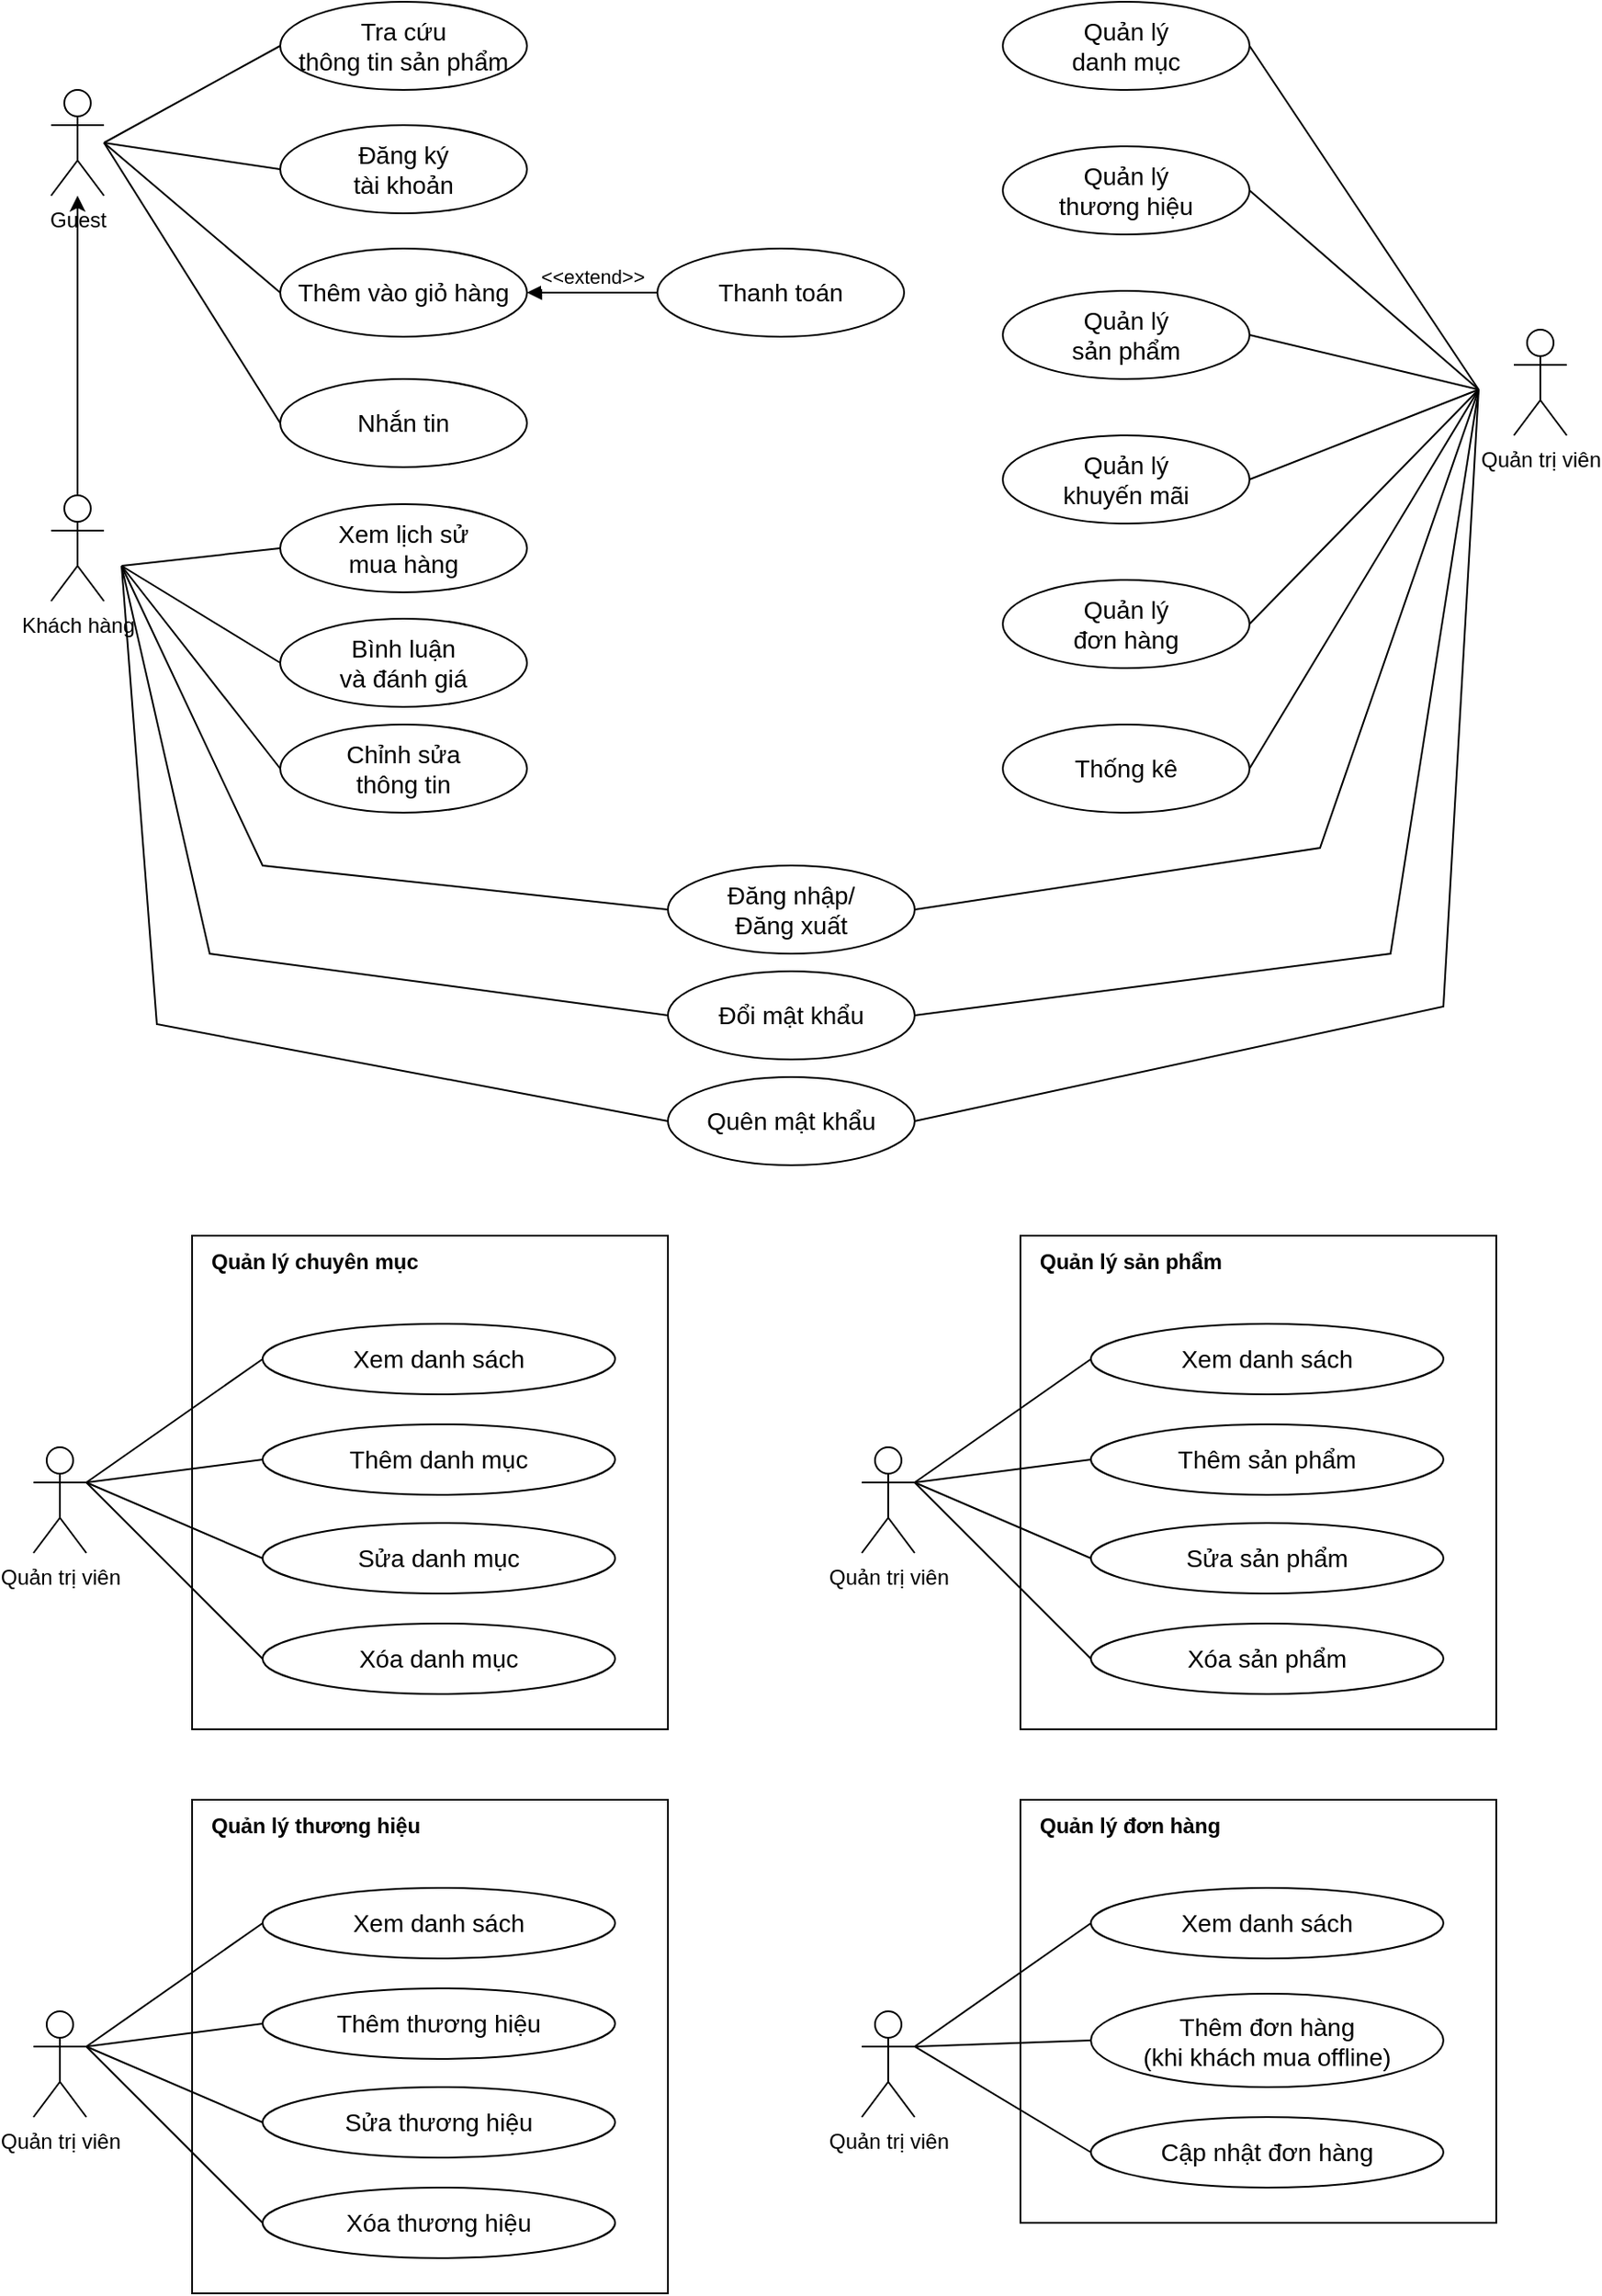 <mxfile version="15.8.4" type="device"><diagram id="f4rPFD_0CG9aFTFjuu6A" name="Page-1"><mxGraphModel dx="1737" dy="984" grid="1" gridSize="10" guides="1" tooltips="1" connect="1" arrows="1" fold="1" page="1" pageScale="1" pageWidth="827" pageHeight="1169" math="0" shadow="0"><root><mxCell id="0"/><mxCell id="1" parent="0"/><mxCell id="ZbZLmU2wUbPAI-ZM5q6f-7" value="" style="whiteSpace=wrap;html=1;" parent="1" vertex="1"><mxGeometry x="150" y="760" width="270" height="280" as="geometry"/></mxCell><mxCell id="LE-2ccaYR6yw6ydbii5_-2" value="Tra cứu&lt;br style=&quot;font-size: 14px;&quot;&gt;thông tin sản phẩm" style="ellipse;whiteSpace=wrap;html=1;fontSize=14;" parent="1" vertex="1"><mxGeometry x="200" y="60" width="140" height="50" as="geometry"/></mxCell><mxCell id="tHbScsJZbsTt0I4iJtr2-7" value="" style="rounded=0;orthogonalLoop=1;jettySize=auto;html=1;" parent="1" source="tHbScsJZbsTt0I4iJtr2-4" target="tHbScsJZbsTt0I4iJtr2-6" edge="1"><mxGeometry relative="1" as="geometry"/></mxCell><mxCell id="tHbScsJZbsTt0I4iJtr2-4" value="Khách hàng" style="shape=umlActor;verticalLabelPosition=bottom;verticalAlign=top;html=1;" parent="1" vertex="1"><mxGeometry x="70" y="340" width="30" height="60" as="geometry"/></mxCell><mxCell id="tHbScsJZbsTt0I4iJtr2-11" value="" style="rounded=0;orthogonalLoop=1;jettySize=auto;html=1;fontSize=14;entryX=0;entryY=0.5;entryDx=0;entryDy=0;endArrow=none;" parent="1" target="LE-2ccaYR6yw6ydbii5_-2" edge="1"><mxGeometry relative="1" as="geometry"><mxPoint x="135" y="140" as="targetPoint"/><mxPoint x="100" y="140" as="sourcePoint"/></mxGeometry></mxCell><mxCell id="tHbScsJZbsTt0I4iJtr2-6" value="Guest" style="shape=umlActor;verticalLabelPosition=bottom;verticalAlign=top;html=1;" parent="1" vertex="1"><mxGeometry x="70" y="110" width="30" height="60" as="geometry"/></mxCell><mxCell id="tHbScsJZbsTt0I4iJtr2-9" value="Đăng ký&lt;br&gt;tài khoản" style="ellipse;whiteSpace=wrap;html=1;fontSize=14;" parent="1" vertex="1"><mxGeometry x="200" y="130" width="140" height="50" as="geometry"/></mxCell><mxCell id="tHbScsJZbsTt0I4iJtr2-12" value="" style="rounded=0;orthogonalLoop=1;jettySize=auto;html=1;fontSize=14;entryX=0;entryY=0.5;entryDx=0;entryDy=0;endArrow=none;" parent="1" target="tHbScsJZbsTt0I4iJtr2-9" edge="1"><mxGeometry relative="1" as="geometry"><mxPoint x="100" y="140" as="sourcePoint"/><mxPoint x="230" y="165" as="targetPoint"/></mxGeometry></mxCell><mxCell id="tHbScsJZbsTt0I4iJtr2-16" value="Xem lịch sử&lt;br&gt;mua hàng" style="ellipse;whiteSpace=wrap;html=1;fontSize=14;" parent="1" vertex="1"><mxGeometry x="200" y="345" width="140" height="50" as="geometry"/></mxCell><mxCell id="tHbScsJZbsTt0I4iJtr2-17" value="Bình luận &lt;br&gt;và đánh giá" style="ellipse;whiteSpace=wrap;html=1;fontSize=14;" parent="1" vertex="1"><mxGeometry x="200" y="410" width="140" height="50" as="geometry"/></mxCell><mxCell id="tHbScsJZbsTt0I4iJtr2-18" value="Thêm vào giỏ hàng" style="ellipse;whiteSpace=wrap;html=1;fontSize=14;" parent="1" vertex="1"><mxGeometry x="200" y="200" width="140" height="50" as="geometry"/></mxCell><mxCell id="tHbScsJZbsTt0I4iJtr2-19" value="Đăng nhập/&lt;br&gt;Đăng xuất" style="ellipse;whiteSpace=wrap;html=1;fontSize=14;" parent="1" vertex="1"><mxGeometry x="420" y="550" width="140" height="50" as="geometry"/></mxCell><mxCell id="tHbScsJZbsTt0I4iJtr2-20" value="Chỉnh sửa&lt;br&gt;thông tin" style="ellipse;whiteSpace=wrap;html=1;fontSize=14;" parent="1" vertex="1"><mxGeometry x="200" y="470" width="140" height="50" as="geometry"/></mxCell><mxCell id="tHbScsJZbsTt0I4iJtr2-21" value="Đổi mật khẩu" style="ellipse;whiteSpace=wrap;html=1;fontSize=14;" parent="1" vertex="1"><mxGeometry x="420" y="610" width="140" height="50" as="geometry"/></mxCell><mxCell id="tHbScsJZbsTt0I4iJtr2-22" value="Quản trị viên" style="shape=umlActor;verticalLabelPosition=bottom;verticalAlign=top;html=1;" parent="1" vertex="1"><mxGeometry x="900" y="246" width="30" height="60" as="geometry"/></mxCell><mxCell id="tHbScsJZbsTt0I4iJtr2-23" value="" style="rounded=0;orthogonalLoop=1;jettySize=auto;html=1;fontSize=14;entryX=0;entryY=0.5;entryDx=0;entryDy=0;endArrow=none;" parent="1" target="tHbScsJZbsTt0I4iJtr2-16" edge="1"><mxGeometry relative="1" as="geometry"><mxPoint x="110" y="380" as="sourcePoint"/><mxPoint x="230" y="280" as="targetPoint"/></mxGeometry></mxCell><mxCell id="tHbScsJZbsTt0I4iJtr2-24" value="" style="rounded=0;orthogonalLoop=1;jettySize=auto;html=1;fontSize=14;entryX=0;entryY=0.5;entryDx=0;entryDy=0;endArrow=none;" parent="1" target="tHbScsJZbsTt0I4iJtr2-17" edge="1"><mxGeometry relative="1" as="geometry"><mxPoint x="110" y="380" as="sourcePoint"/><mxPoint x="210" y="335" as="targetPoint"/></mxGeometry></mxCell><mxCell id="tHbScsJZbsTt0I4iJtr2-25" value="" style="rounded=0;orthogonalLoop=1;jettySize=auto;html=1;fontSize=14;entryX=0;entryY=0.5;entryDx=0;entryDy=0;endArrow=none;" parent="1" target="tHbScsJZbsTt0I4iJtr2-18" edge="1"><mxGeometry relative="1" as="geometry"><mxPoint x="100" y="140" as="sourcePoint"/><mxPoint x="230" y="420" as="targetPoint"/></mxGeometry></mxCell><mxCell id="tHbScsJZbsTt0I4iJtr2-26" value="" style="rounded=0;orthogonalLoop=1;jettySize=auto;html=1;fontSize=14;entryX=0;entryY=0.5;entryDx=0;entryDy=0;endArrow=none;" parent="1" target="tHbScsJZbsTt0I4iJtr2-20" edge="1"><mxGeometry relative="1" as="geometry"><mxPoint x="110" y="380" as="sourcePoint"/><mxPoint x="230" y="492.5" as="targetPoint"/></mxGeometry></mxCell><mxCell id="tHbScsJZbsTt0I4iJtr2-27" value="Thanh toán" style="ellipse;whiteSpace=wrap;html=1;fontSize=14;" parent="1" vertex="1"><mxGeometry x="414" y="200" width="140" height="50" as="geometry"/></mxCell><mxCell id="tHbScsJZbsTt0I4iJtr2-29" value="&amp;lt;&amp;lt;extend&amp;gt;&amp;gt;" style="html=1;verticalAlign=bottom;endArrow=block;exitX=0;exitY=0.5;exitDx=0;exitDy=0;entryX=1;entryY=0.5;entryDx=0;entryDy=0;" parent="1" source="tHbScsJZbsTt0I4iJtr2-27" target="tHbScsJZbsTt0I4iJtr2-18" edge="1"><mxGeometry width="80" relative="1" as="geometry"><mxPoint x="516" y="68" as="sourcePoint"/><mxPoint x="436" y="68" as="targetPoint"/></mxGeometry></mxCell><mxCell id="tHbScsJZbsTt0I4iJtr2-30" value="Quản lý&lt;br&gt;sản phẩm" style="ellipse;whiteSpace=wrap;html=1;fontSize=14;" parent="1" vertex="1"><mxGeometry x="610" y="224" width="140" height="50" as="geometry"/></mxCell><mxCell id="tHbScsJZbsTt0I4iJtr2-31" value="Quản lý&lt;br&gt;danh mục" style="ellipse;whiteSpace=wrap;html=1;fontSize=14;" parent="1" vertex="1"><mxGeometry x="610" y="60" width="140" height="50" as="geometry"/></mxCell><mxCell id="tHbScsJZbsTt0I4iJtr2-32" value="Quản lý&lt;br&gt;thương hiệu" style="ellipse;whiteSpace=wrap;html=1;fontSize=14;" parent="1" vertex="1"><mxGeometry x="610" y="142" width="140" height="50" as="geometry"/></mxCell><mxCell id="tHbScsJZbsTt0I4iJtr2-33" value="Quản lý&lt;br&gt;khuyến mãi" style="ellipse;whiteSpace=wrap;html=1;fontSize=14;" parent="1" vertex="1"><mxGeometry x="610" y="306" width="140" height="50" as="geometry"/></mxCell><mxCell id="tHbScsJZbsTt0I4iJtr2-34" value="Quản lý&lt;br&gt;đơn hàng" style="ellipse;whiteSpace=wrap;html=1;fontSize=14;" parent="1" vertex="1"><mxGeometry x="610" y="388" width="140" height="50" as="geometry"/></mxCell><mxCell id="tHbScsJZbsTt0I4iJtr2-36" value="" style="rounded=0;orthogonalLoop=1;jettySize=auto;html=1;fontSize=14;endArrow=none;entryX=1;entryY=0.5;entryDx=0;entryDy=0;" parent="1" target="tHbScsJZbsTt0I4iJtr2-30" edge="1"><mxGeometry relative="1" as="geometry"><mxPoint x="880" y="280" as="sourcePoint"/><mxPoint x="840" y="110" as="targetPoint"/></mxGeometry></mxCell><mxCell id="tHbScsJZbsTt0I4iJtr2-43" value="" style="rounded=0;orthogonalLoop=1;jettySize=auto;html=1;fontSize=14;entryX=1;entryY=0.5;entryDx=0;entryDy=0;endArrow=none;" parent="1" target="tHbScsJZbsTt0I4iJtr2-21" edge="1"><mxGeometry relative="1" as="geometry"><mxPoint x="880" y="280" as="sourcePoint"/><mxPoint x="810" y="413" as="targetPoint"/><Array as="points"><mxPoint x="830" y="600"/></Array></mxGeometry></mxCell><mxCell id="tHbScsJZbsTt0I4iJtr2-44" value="" style="rounded=0;orthogonalLoop=1;jettySize=auto;html=1;fontSize=14;entryX=1;entryY=0.5;entryDx=0;entryDy=0;endArrow=none;" parent="1" target="tHbScsJZbsTt0I4iJtr2-19" edge="1"><mxGeometry relative="1" as="geometry"><mxPoint x="880" y="280" as="sourcePoint"/><mxPoint x="584.0" y="655" as="targetPoint"/><Array as="points"><mxPoint x="790" y="540"/></Array></mxGeometry></mxCell><mxCell id="tHbScsJZbsTt0I4iJtr2-45" value="" style="rounded=0;orthogonalLoop=1;jettySize=auto;html=1;fontSize=14;entryX=0;entryY=0.5;entryDx=0;entryDy=0;endArrow=none;" parent="1" target="tHbScsJZbsTt0I4iJtr2-21" edge="1"><mxGeometry relative="1" as="geometry"><mxPoint x="110" y="380" as="sourcePoint"/><mxPoint x="200" y="495" as="targetPoint"/><Array as="points"><mxPoint x="160" y="600"/></Array></mxGeometry></mxCell><mxCell id="tHbScsJZbsTt0I4iJtr2-47" value="" style="rounded=0;orthogonalLoop=1;jettySize=auto;html=1;fontSize=14;entryX=0;entryY=0.5;entryDx=0;entryDy=0;endArrow=none;" parent="1" target="tHbScsJZbsTt0I4iJtr2-19" edge="1"><mxGeometry relative="1" as="geometry"><mxPoint x="110" y="380" as="sourcePoint"/><mxPoint x="200" y="495" as="targetPoint"/><Array as="points"><mxPoint x="190" y="550"/></Array></mxGeometry></mxCell><mxCell id="ZbZLmU2wUbPAI-ZM5q6f-3" value="" style="rounded=0;orthogonalLoop=1;jettySize=auto;html=1;fontSize=14;endArrow=none;entryX=1;entryY=0.5;entryDx=0;entryDy=0;" parent="1" target="tHbScsJZbsTt0I4iJtr2-31" edge="1"><mxGeometry relative="1" as="geometry"><mxPoint x="880" y="280" as="sourcePoint"/><mxPoint x="810" y="142.0" as="targetPoint"/></mxGeometry></mxCell><mxCell id="ZbZLmU2wUbPAI-ZM5q6f-4" value="" style="rounded=0;orthogonalLoop=1;jettySize=auto;html=1;fontSize=14;endArrow=none;entryX=1;entryY=0.5;entryDx=0;entryDy=0;" parent="1" target="tHbScsJZbsTt0I4iJtr2-32" edge="1"><mxGeometry relative="1" as="geometry"><mxPoint x="880" y="280" as="sourcePoint"/><mxPoint x="780" y="170.0" as="targetPoint"/></mxGeometry></mxCell><mxCell id="ZbZLmU2wUbPAI-ZM5q6f-5" value="" style="rounded=0;orthogonalLoop=1;jettySize=auto;html=1;fontSize=14;endArrow=none;entryX=1;entryY=0.5;entryDx=0;entryDy=0;" parent="1" target="tHbScsJZbsTt0I4iJtr2-33" edge="1"><mxGeometry relative="1" as="geometry"><mxPoint x="880" y="280" as="sourcePoint"/><mxPoint x="770" y="306" as="targetPoint"/></mxGeometry></mxCell><mxCell id="ZbZLmU2wUbPAI-ZM5q6f-6" value="" style="rounded=0;orthogonalLoop=1;jettySize=auto;html=1;fontSize=14;endArrow=none;entryX=1;entryY=0.5;entryDx=0;entryDy=0;" parent="1" target="tHbScsJZbsTt0I4iJtr2-34" edge="1"><mxGeometry relative="1" as="geometry"><mxPoint x="880" y="280" as="sourcePoint"/><mxPoint x="750" y="331" as="targetPoint"/></mxGeometry></mxCell><mxCell id="ZbZLmU2wUbPAI-ZM5q6f-12" value="Quản trị viên" style="shape=umlActor;verticalLabelPosition=bottom;verticalAlign=top;html=1;" parent="1" vertex="1"><mxGeometry x="60" y="880" width="30" height="60" as="geometry"/></mxCell><mxCell id="ZbZLmU2wUbPAI-ZM5q6f-16" value="" style="rounded=0;orthogonalLoop=1;jettySize=auto;html=1;fontSize=14;entryX=0;entryY=0.5;entryDx=0;entryDy=0;endArrow=none;exitX=1;exitY=0.333;exitDx=0;exitDy=0;exitPerimeter=0;" parent="1" source="ZbZLmU2wUbPAI-ZM5q6f-12" target="ZbZLmU2wUbPAI-ZM5q6f-13" edge="1"><mxGeometry relative="1" as="geometry"><mxPoint x="110" y="400" as="sourcePoint"/><mxPoint x="420" y="675" as="targetPoint"/></mxGeometry></mxCell><mxCell id="ZbZLmU2wUbPAI-ZM5q6f-17" value="" style="rounded=0;orthogonalLoop=1;jettySize=auto;html=1;fontSize=14;entryX=0;entryY=0.5;entryDx=0;entryDy=0;endArrow=none;exitX=1;exitY=0.333;exitDx=0;exitDy=0;exitPerimeter=0;" parent="1" source="ZbZLmU2wUbPAI-ZM5q6f-12" target="ZbZLmU2wUbPAI-ZM5q6f-14" edge="1"><mxGeometry relative="1" as="geometry"><mxPoint x="90" y="860" as="sourcePoint"/><mxPoint x="190" y="820" as="targetPoint"/></mxGeometry></mxCell><mxCell id="ZbZLmU2wUbPAI-ZM5q6f-18" value="" style="rounded=0;orthogonalLoop=1;jettySize=auto;html=1;fontSize=14;entryX=0;entryY=0.5;entryDx=0;entryDy=0;endArrow=none;exitX=1;exitY=0.333;exitDx=0;exitDy=0;exitPerimeter=0;" parent="1" source="ZbZLmU2wUbPAI-ZM5q6f-12" target="ZbZLmU2wUbPAI-ZM5q6f-15" edge="1"><mxGeometry relative="1" as="geometry"><mxPoint x="90" y="860" as="sourcePoint"/><mxPoint x="190" y="880" as="targetPoint"/></mxGeometry></mxCell><mxCell id="ZbZLmU2wUbPAI-ZM5q6f-46" value="Thống kê" style="ellipse;whiteSpace=wrap;html=1;fontSize=14;" parent="1" vertex="1"><mxGeometry x="610" y="470" width="140" height="50" as="geometry"/></mxCell><mxCell id="ZbZLmU2wUbPAI-ZM5q6f-47" value="" style="rounded=0;orthogonalLoop=1;jettySize=auto;html=1;fontSize=14;endArrow=none;entryX=1;entryY=0.5;entryDx=0;entryDy=0;" parent="1" target="ZbZLmU2wUbPAI-ZM5q6f-46" edge="1"><mxGeometry relative="1" as="geometry"><mxPoint x="880" y="280" as="sourcePoint"/><mxPoint x="750" y="413" as="targetPoint"/></mxGeometry></mxCell><mxCell id="ZbZLmU2wUbPAI-ZM5q6f-10" value="Quản lý chuyên mục" style="text;html=1;strokeColor=none;fillColor=none;align=left;verticalAlign=middle;whiteSpace=wrap;rounded=0;fontStyle=1" parent="1" vertex="1"><mxGeometry x="158.83" y="760" width="211.77" height="30" as="geometry"/></mxCell><mxCell id="ZbZLmU2wUbPAI-ZM5q6f-13" value="Thêm danh mục" style="ellipse;whiteSpace=wrap;html=1;fontSize=14;" parent="1" vertex="1"><mxGeometry x="190" y="867" width="200" height="40" as="geometry"/></mxCell><mxCell id="ZbZLmU2wUbPAI-ZM5q6f-14" value="Sửa danh mục" style="ellipse;whiteSpace=wrap;html=1;fontSize=14;" parent="1" vertex="1"><mxGeometry x="190" y="923" width="200" height="40" as="geometry"/></mxCell><mxCell id="ZbZLmU2wUbPAI-ZM5q6f-15" value="Xem danh sách" style="ellipse;whiteSpace=wrap;html=1;fontSize=14;" parent="1" vertex="1"><mxGeometry x="190" y="810" width="200" height="40" as="geometry"/></mxCell><mxCell id="ZbZLmU2wUbPAI-ZM5q6f-48" value="Xóa danh mục" style="ellipse;whiteSpace=wrap;html=1;fontSize=14;" parent="1" vertex="1"><mxGeometry x="190" y="980" width="200" height="40" as="geometry"/></mxCell><mxCell id="ZbZLmU2wUbPAI-ZM5q6f-49" value="" style="rounded=0;orthogonalLoop=1;jettySize=auto;html=1;fontSize=14;entryX=0;entryY=0.5;entryDx=0;entryDy=0;endArrow=none;exitX=1;exitY=0.333;exitDx=0;exitDy=0;exitPerimeter=0;" parent="1" source="ZbZLmU2wUbPAI-ZM5q6f-12" target="ZbZLmU2wUbPAI-ZM5q6f-48" edge="1"><mxGeometry relative="1" as="geometry"><mxPoint x="90.0" y="860.0" as="sourcePoint"/><mxPoint x="190.0" y="933" as="targetPoint"/></mxGeometry></mxCell><mxCell id="ZbZLmU2wUbPAI-ZM5q6f-61" value="" style="whiteSpace=wrap;html=1;" parent="1" vertex="1"><mxGeometry x="150" y="1080" width="270" height="280" as="geometry"/></mxCell><mxCell id="ZbZLmU2wUbPAI-ZM5q6f-62" value="Quản trị viên" style="shape=umlActor;verticalLabelPosition=bottom;verticalAlign=top;html=1;" parent="1" vertex="1"><mxGeometry x="60" y="1200" width="30" height="60" as="geometry"/></mxCell><mxCell id="ZbZLmU2wUbPAI-ZM5q6f-63" value="" style="rounded=0;orthogonalLoop=1;jettySize=auto;html=1;fontSize=14;entryX=0;entryY=0.5;entryDx=0;entryDy=0;endArrow=none;exitX=1;exitY=0.333;exitDx=0;exitDy=0;exitPerimeter=0;" parent="1" source="ZbZLmU2wUbPAI-ZM5q6f-62" target="ZbZLmU2wUbPAI-ZM5q6f-67" edge="1"><mxGeometry relative="1" as="geometry"><mxPoint x="110" y="720" as="sourcePoint"/><mxPoint x="420" y="995" as="targetPoint"/></mxGeometry></mxCell><mxCell id="ZbZLmU2wUbPAI-ZM5q6f-64" value="" style="rounded=0;orthogonalLoop=1;jettySize=auto;html=1;fontSize=14;entryX=0;entryY=0.5;entryDx=0;entryDy=0;endArrow=none;exitX=1;exitY=0.333;exitDx=0;exitDy=0;exitPerimeter=0;" parent="1" source="ZbZLmU2wUbPAI-ZM5q6f-62" target="ZbZLmU2wUbPAI-ZM5q6f-68" edge="1"><mxGeometry relative="1" as="geometry"><mxPoint x="90" y="1180" as="sourcePoint"/><mxPoint x="190" y="1140" as="targetPoint"/></mxGeometry></mxCell><mxCell id="ZbZLmU2wUbPAI-ZM5q6f-65" value="" style="rounded=0;orthogonalLoop=1;jettySize=auto;html=1;fontSize=14;entryX=0;entryY=0.5;entryDx=0;entryDy=0;endArrow=none;exitX=1;exitY=0.333;exitDx=0;exitDy=0;exitPerimeter=0;" parent="1" source="ZbZLmU2wUbPAI-ZM5q6f-62" target="ZbZLmU2wUbPAI-ZM5q6f-69" edge="1"><mxGeometry relative="1" as="geometry"><mxPoint x="90" y="1180" as="sourcePoint"/><mxPoint x="190" y="1200" as="targetPoint"/></mxGeometry></mxCell><mxCell id="ZbZLmU2wUbPAI-ZM5q6f-66" value="Quản lý thương hiệu" style="text;html=1;strokeColor=none;fillColor=none;align=left;verticalAlign=middle;whiteSpace=wrap;rounded=0;fontStyle=1" parent="1" vertex="1"><mxGeometry x="158.83" y="1080" width="211.77" height="30" as="geometry"/></mxCell><mxCell id="ZbZLmU2wUbPAI-ZM5q6f-67" value="Thêm thương hiệu" style="ellipse;whiteSpace=wrap;html=1;fontSize=14;" parent="1" vertex="1"><mxGeometry x="190" y="1187" width="200" height="40" as="geometry"/></mxCell><mxCell id="ZbZLmU2wUbPAI-ZM5q6f-68" value="Sửa thương hiệu" style="ellipse;whiteSpace=wrap;html=1;fontSize=14;" parent="1" vertex="1"><mxGeometry x="190" y="1243" width="200" height="40" as="geometry"/></mxCell><mxCell id="ZbZLmU2wUbPAI-ZM5q6f-69" value="Xem danh sách" style="ellipse;whiteSpace=wrap;html=1;fontSize=14;" parent="1" vertex="1"><mxGeometry x="190" y="1130" width="200" height="40" as="geometry"/></mxCell><mxCell id="ZbZLmU2wUbPAI-ZM5q6f-70" value="Xóa thương hiệu" style="ellipse;whiteSpace=wrap;html=1;fontSize=14;" parent="1" vertex="1"><mxGeometry x="190" y="1300" width="200" height="40" as="geometry"/></mxCell><mxCell id="ZbZLmU2wUbPAI-ZM5q6f-71" value="" style="rounded=0;orthogonalLoop=1;jettySize=auto;html=1;fontSize=14;entryX=0;entryY=0.5;entryDx=0;entryDy=0;endArrow=none;exitX=1;exitY=0.333;exitDx=0;exitDy=0;exitPerimeter=0;" parent="1" source="ZbZLmU2wUbPAI-ZM5q6f-62" target="ZbZLmU2wUbPAI-ZM5q6f-70" edge="1"><mxGeometry relative="1" as="geometry"><mxPoint x="90.0" y="1180.0" as="sourcePoint"/><mxPoint x="190.0" y="1253" as="targetPoint"/></mxGeometry></mxCell><mxCell id="ZbZLmU2wUbPAI-ZM5q6f-72" value="" style="whiteSpace=wrap;html=1;" parent="1" vertex="1"><mxGeometry x="620" y="760" width="270" height="280" as="geometry"/></mxCell><mxCell id="ZbZLmU2wUbPAI-ZM5q6f-73" value="Quản trị viên" style="shape=umlActor;verticalLabelPosition=bottom;verticalAlign=top;html=1;" parent="1" vertex="1"><mxGeometry x="530" y="880" width="30" height="60" as="geometry"/></mxCell><mxCell id="ZbZLmU2wUbPAI-ZM5q6f-74" value="" style="rounded=0;orthogonalLoop=1;jettySize=auto;html=1;fontSize=14;entryX=0;entryY=0.5;entryDx=0;entryDy=0;endArrow=none;exitX=1;exitY=0.333;exitDx=0;exitDy=0;exitPerimeter=0;" parent="1" source="ZbZLmU2wUbPAI-ZM5q6f-73" target="ZbZLmU2wUbPAI-ZM5q6f-78" edge="1"><mxGeometry relative="1" as="geometry"><mxPoint x="580" y="400" as="sourcePoint"/><mxPoint x="890" y="675" as="targetPoint"/></mxGeometry></mxCell><mxCell id="ZbZLmU2wUbPAI-ZM5q6f-75" value="" style="rounded=0;orthogonalLoop=1;jettySize=auto;html=1;fontSize=14;entryX=0;entryY=0.5;entryDx=0;entryDy=0;endArrow=none;exitX=1;exitY=0.333;exitDx=0;exitDy=0;exitPerimeter=0;" parent="1" source="ZbZLmU2wUbPAI-ZM5q6f-73" target="ZbZLmU2wUbPAI-ZM5q6f-79" edge="1"><mxGeometry relative="1" as="geometry"><mxPoint x="560" y="860" as="sourcePoint"/><mxPoint x="660" y="820" as="targetPoint"/></mxGeometry></mxCell><mxCell id="ZbZLmU2wUbPAI-ZM5q6f-76" value="" style="rounded=0;orthogonalLoop=1;jettySize=auto;html=1;fontSize=14;entryX=0;entryY=0.5;entryDx=0;entryDy=0;endArrow=none;exitX=1;exitY=0.333;exitDx=0;exitDy=0;exitPerimeter=0;" parent="1" source="ZbZLmU2wUbPAI-ZM5q6f-73" target="ZbZLmU2wUbPAI-ZM5q6f-80" edge="1"><mxGeometry relative="1" as="geometry"><mxPoint x="560" y="860" as="sourcePoint"/><mxPoint x="660" y="880" as="targetPoint"/></mxGeometry></mxCell><mxCell id="ZbZLmU2wUbPAI-ZM5q6f-77" value="Quản lý sản phẩm" style="text;html=1;strokeColor=none;fillColor=none;align=left;verticalAlign=middle;whiteSpace=wrap;rounded=0;fontStyle=1" parent="1" vertex="1"><mxGeometry x="628.83" y="760" width="211.77" height="30" as="geometry"/></mxCell><mxCell id="ZbZLmU2wUbPAI-ZM5q6f-78" value="Thêm sản phẩm" style="ellipse;whiteSpace=wrap;html=1;fontSize=14;" parent="1" vertex="1"><mxGeometry x="660" y="867" width="200" height="40" as="geometry"/></mxCell><mxCell id="ZbZLmU2wUbPAI-ZM5q6f-79" value="Sửa sản phẩm" style="ellipse;whiteSpace=wrap;html=1;fontSize=14;" parent="1" vertex="1"><mxGeometry x="660" y="923" width="200" height="40" as="geometry"/></mxCell><mxCell id="ZbZLmU2wUbPAI-ZM5q6f-80" value="Xem danh sách" style="ellipse;whiteSpace=wrap;html=1;fontSize=14;" parent="1" vertex="1"><mxGeometry x="660" y="810" width="200" height="40" as="geometry"/></mxCell><mxCell id="ZbZLmU2wUbPAI-ZM5q6f-81" value="Xóa sản phẩm" style="ellipse;whiteSpace=wrap;html=1;fontSize=14;" parent="1" vertex="1"><mxGeometry x="660" y="980" width="200" height="40" as="geometry"/></mxCell><mxCell id="ZbZLmU2wUbPAI-ZM5q6f-82" value="" style="rounded=0;orthogonalLoop=1;jettySize=auto;html=1;fontSize=14;entryX=0;entryY=0.5;entryDx=0;entryDy=0;endArrow=none;exitX=1;exitY=0.333;exitDx=0;exitDy=0;exitPerimeter=0;" parent="1" source="ZbZLmU2wUbPAI-ZM5q6f-73" target="ZbZLmU2wUbPAI-ZM5q6f-81" edge="1"><mxGeometry relative="1" as="geometry"><mxPoint x="560.0" y="860.0" as="sourcePoint"/><mxPoint x="660.0" y="933" as="targetPoint"/></mxGeometry></mxCell><mxCell id="ZbZLmU2wUbPAI-ZM5q6f-83" value="" style="whiteSpace=wrap;html=1;" parent="1" vertex="1"><mxGeometry x="620" y="1080" width="270" height="240" as="geometry"/></mxCell><mxCell id="ZbZLmU2wUbPAI-ZM5q6f-84" value="Quản trị viên" style="shape=umlActor;verticalLabelPosition=bottom;verticalAlign=top;html=1;" parent="1" vertex="1"><mxGeometry x="530" y="1200" width="30" height="60" as="geometry"/></mxCell><mxCell id="ZbZLmU2wUbPAI-ZM5q6f-85" value="" style="rounded=0;orthogonalLoop=1;jettySize=auto;html=1;fontSize=14;entryX=0;entryY=0.5;entryDx=0;entryDy=0;endArrow=none;exitX=1;exitY=0.333;exitDx=0;exitDy=0;exitPerimeter=0;" parent="1" source="ZbZLmU2wUbPAI-ZM5q6f-84" target="ZbZLmU2wUbPAI-ZM5q6f-89" edge="1"><mxGeometry relative="1" as="geometry"><mxPoint x="580" y="720" as="sourcePoint"/><mxPoint x="890" y="995" as="targetPoint"/></mxGeometry></mxCell><mxCell id="ZbZLmU2wUbPAI-ZM5q6f-86" value="" style="rounded=0;orthogonalLoop=1;jettySize=auto;html=1;fontSize=14;entryX=0;entryY=0.5;entryDx=0;entryDy=0;endArrow=none;exitX=1;exitY=0.333;exitDx=0;exitDy=0;exitPerimeter=0;" parent="1" source="ZbZLmU2wUbPAI-ZM5q6f-84" target="ZbZLmU2wUbPAI-ZM5q6f-90" edge="1"><mxGeometry relative="1" as="geometry"><mxPoint x="560" y="1180" as="sourcePoint"/><mxPoint x="660" y="1140" as="targetPoint"/></mxGeometry></mxCell><mxCell id="ZbZLmU2wUbPAI-ZM5q6f-87" value="" style="rounded=0;orthogonalLoop=1;jettySize=auto;html=1;fontSize=14;entryX=0;entryY=0.5;entryDx=0;entryDy=0;endArrow=none;exitX=1;exitY=0.333;exitDx=0;exitDy=0;exitPerimeter=0;" parent="1" source="ZbZLmU2wUbPAI-ZM5q6f-84" target="ZbZLmU2wUbPAI-ZM5q6f-91" edge="1"><mxGeometry relative="1" as="geometry"><mxPoint x="560" y="1180" as="sourcePoint"/><mxPoint x="660" y="1200" as="targetPoint"/></mxGeometry></mxCell><mxCell id="ZbZLmU2wUbPAI-ZM5q6f-88" value="Quản lý đơn hàng" style="text;html=1;strokeColor=none;fillColor=none;align=left;verticalAlign=middle;whiteSpace=wrap;rounded=0;fontStyle=1" parent="1" vertex="1"><mxGeometry x="628.83" y="1080" width="211.77" height="30" as="geometry"/></mxCell><mxCell id="ZbZLmU2wUbPAI-ZM5q6f-89" value="Thêm đơn hàng &lt;br&gt;(khi khách mua offline)" style="ellipse;whiteSpace=wrap;html=1;fontSize=14;" parent="1" vertex="1"><mxGeometry x="660" y="1190" width="200" height="53" as="geometry"/></mxCell><mxCell id="ZbZLmU2wUbPAI-ZM5q6f-90" value="Cập nhật đơn hàng" style="ellipse;whiteSpace=wrap;html=1;fontSize=14;" parent="1" vertex="1"><mxGeometry x="660" y="1260" width="200" height="40" as="geometry"/></mxCell><mxCell id="ZbZLmU2wUbPAI-ZM5q6f-91" value="Xem danh sách" style="ellipse;whiteSpace=wrap;html=1;fontSize=14;" parent="1" vertex="1"><mxGeometry x="660" y="1130" width="200" height="40" as="geometry"/></mxCell><mxCell id="yLkEAOpOO3wMiiNtppAx-1" value="Quên mật khẩu" style="ellipse;whiteSpace=wrap;html=1;fontSize=14;" vertex="1" parent="1"><mxGeometry x="420" y="670" width="140" height="50" as="geometry"/></mxCell><mxCell id="yLkEAOpOO3wMiiNtppAx-2" value="" style="rounded=0;orthogonalLoop=1;jettySize=auto;html=1;fontSize=14;entryX=0;entryY=0.5;entryDx=0;entryDy=0;endArrow=none;" edge="1" parent="1" target="yLkEAOpOO3wMiiNtppAx-1"><mxGeometry relative="1" as="geometry"><mxPoint x="110" y="380" as="sourcePoint"/><mxPoint x="420" y="655" as="targetPoint"/><Array as="points"><mxPoint x="130" y="640"/></Array></mxGeometry></mxCell><mxCell id="yLkEAOpOO3wMiiNtppAx-4" value="" style="rounded=0;orthogonalLoop=1;jettySize=auto;html=1;fontSize=14;entryX=1;entryY=0.5;entryDx=0;entryDy=0;endArrow=none;" edge="1" parent="1" target="yLkEAOpOO3wMiiNtppAx-1"><mxGeometry relative="1" as="geometry"><mxPoint x="880" y="280" as="sourcePoint"/><mxPoint x="560" y="655" as="targetPoint"/><Array as="points"><mxPoint x="860" y="630"/></Array></mxGeometry></mxCell><mxCell id="yLkEAOpOO3wMiiNtppAx-5" value="Nhắn tin" style="ellipse;whiteSpace=wrap;html=1;fontSize=14;" vertex="1" parent="1"><mxGeometry x="200" y="274" width="140" height="50" as="geometry"/></mxCell><mxCell id="yLkEAOpOO3wMiiNtppAx-7" value="" style="rounded=0;orthogonalLoop=1;jettySize=auto;html=1;fontSize=14;entryX=0;entryY=0.5;entryDx=0;entryDy=0;endArrow=none;" edge="1" parent="1" target="yLkEAOpOO3wMiiNtppAx-5"><mxGeometry relative="1" as="geometry"><mxPoint x="100" y="140" as="sourcePoint"/><mxPoint x="206" y="175" as="targetPoint"/></mxGeometry></mxCell></root></mxGraphModel></diagram></mxfile>